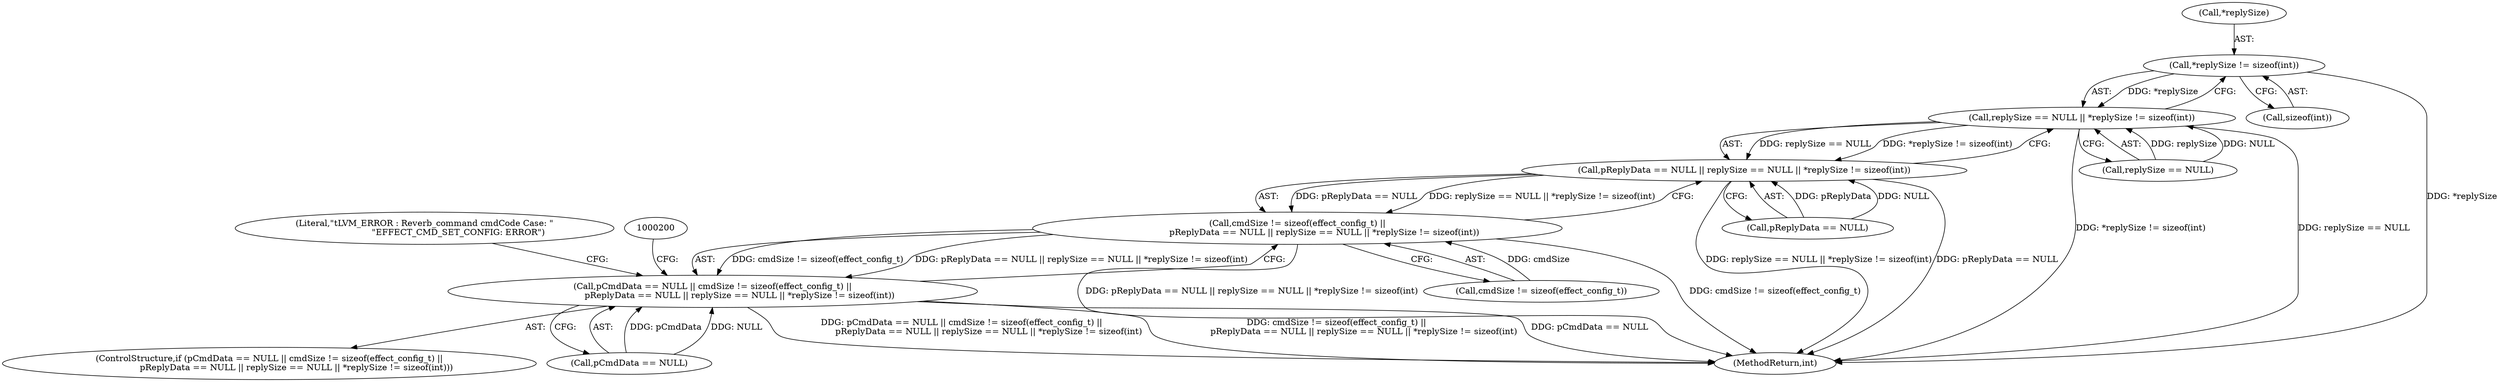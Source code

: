 digraph "0_Android_aeea52da00d210587fb3ed895de3d5f2e0264c88_6@pointer" {
"1000186" [label="(Call,*replySize != sizeof(int))"];
"1000182" [label="(Call,replySize == NULL || *replySize != sizeof(int))"];
"1000178" [label="(Call,pReplyData == NULL || replySize == NULL || *replySize != sizeof(int))"];
"1000173" [label="(Call,cmdSize != sizeof(effect_config_t) ||\n                    pReplyData == NULL || replySize == NULL || *replySize != sizeof(int))"];
"1000169" [label="(Call,pCmdData == NULL || cmdSize != sizeof(effect_config_t) ||\n                    pReplyData == NULL || replySize == NULL || *replySize != sizeof(int))"];
"1000186" [label="(Call,*replySize != sizeof(int))"];
"1000183" [label="(Call,replySize == NULL)"];
"1000169" [label="(Call,pCmdData == NULL || cmdSize != sizeof(effect_config_t) ||\n                    pReplyData == NULL || replySize == NULL || *replySize != sizeof(int))"];
"1000174" [label="(Call,cmdSize != sizeof(effect_config_t))"];
"1000187" [label="(Call,*replySize)"];
"1000182" [label="(Call,replySize == NULL || *replySize != sizeof(int))"];
"1000168" [label="(ControlStructure,if (pCmdData == NULL || cmdSize != sizeof(effect_config_t) ||\n                    pReplyData == NULL || replySize == NULL || *replySize != sizeof(int)))"];
"1000179" [label="(Call,pReplyData == NULL)"];
"1000193" [label="(Literal,\"\tLVM_ERROR : Reverb_command cmdCode Case: \"\n                         \"EFFECT_CMD_SET_CONFIG: ERROR\")"];
"1000189" [label="(Call,sizeof(int))"];
"1000178" [label="(Call,pReplyData == NULL || replySize == NULL || *replySize != sizeof(int))"];
"1000668" [label="(MethodReturn,int)"];
"1000173" [label="(Call,cmdSize != sizeof(effect_config_t) ||\n                    pReplyData == NULL || replySize == NULL || *replySize != sizeof(int))"];
"1000170" [label="(Call,pCmdData == NULL)"];
"1000186" -> "1000182"  [label="AST: "];
"1000186" -> "1000189"  [label="CFG: "];
"1000187" -> "1000186"  [label="AST: "];
"1000189" -> "1000186"  [label="AST: "];
"1000182" -> "1000186"  [label="CFG: "];
"1000186" -> "1000668"  [label="DDG: *replySize"];
"1000186" -> "1000182"  [label="DDG: *replySize"];
"1000182" -> "1000178"  [label="AST: "];
"1000182" -> "1000183"  [label="CFG: "];
"1000183" -> "1000182"  [label="AST: "];
"1000178" -> "1000182"  [label="CFG: "];
"1000182" -> "1000668"  [label="DDG: *replySize != sizeof(int)"];
"1000182" -> "1000668"  [label="DDG: replySize == NULL"];
"1000182" -> "1000178"  [label="DDG: replySize == NULL"];
"1000182" -> "1000178"  [label="DDG: *replySize != sizeof(int)"];
"1000183" -> "1000182"  [label="DDG: replySize"];
"1000183" -> "1000182"  [label="DDG: NULL"];
"1000178" -> "1000173"  [label="AST: "];
"1000178" -> "1000179"  [label="CFG: "];
"1000179" -> "1000178"  [label="AST: "];
"1000173" -> "1000178"  [label="CFG: "];
"1000178" -> "1000668"  [label="DDG: replySize == NULL || *replySize != sizeof(int)"];
"1000178" -> "1000668"  [label="DDG: pReplyData == NULL"];
"1000178" -> "1000173"  [label="DDG: pReplyData == NULL"];
"1000178" -> "1000173"  [label="DDG: replySize == NULL || *replySize != sizeof(int)"];
"1000179" -> "1000178"  [label="DDG: pReplyData"];
"1000179" -> "1000178"  [label="DDG: NULL"];
"1000173" -> "1000169"  [label="AST: "];
"1000173" -> "1000174"  [label="CFG: "];
"1000174" -> "1000173"  [label="AST: "];
"1000169" -> "1000173"  [label="CFG: "];
"1000173" -> "1000668"  [label="DDG: pReplyData == NULL || replySize == NULL || *replySize != sizeof(int)"];
"1000173" -> "1000668"  [label="DDG: cmdSize != sizeof(effect_config_t)"];
"1000173" -> "1000169"  [label="DDG: cmdSize != sizeof(effect_config_t)"];
"1000173" -> "1000169"  [label="DDG: pReplyData == NULL || replySize == NULL || *replySize != sizeof(int)"];
"1000174" -> "1000173"  [label="DDG: cmdSize"];
"1000169" -> "1000168"  [label="AST: "];
"1000169" -> "1000170"  [label="CFG: "];
"1000170" -> "1000169"  [label="AST: "];
"1000193" -> "1000169"  [label="CFG: "];
"1000200" -> "1000169"  [label="CFG: "];
"1000169" -> "1000668"  [label="DDG: pCmdData == NULL || cmdSize != sizeof(effect_config_t) ||\n                    pReplyData == NULL || replySize == NULL || *replySize != sizeof(int)"];
"1000169" -> "1000668"  [label="DDG: cmdSize != sizeof(effect_config_t) ||\n                    pReplyData == NULL || replySize == NULL || *replySize != sizeof(int)"];
"1000169" -> "1000668"  [label="DDG: pCmdData == NULL"];
"1000170" -> "1000169"  [label="DDG: pCmdData"];
"1000170" -> "1000169"  [label="DDG: NULL"];
}
